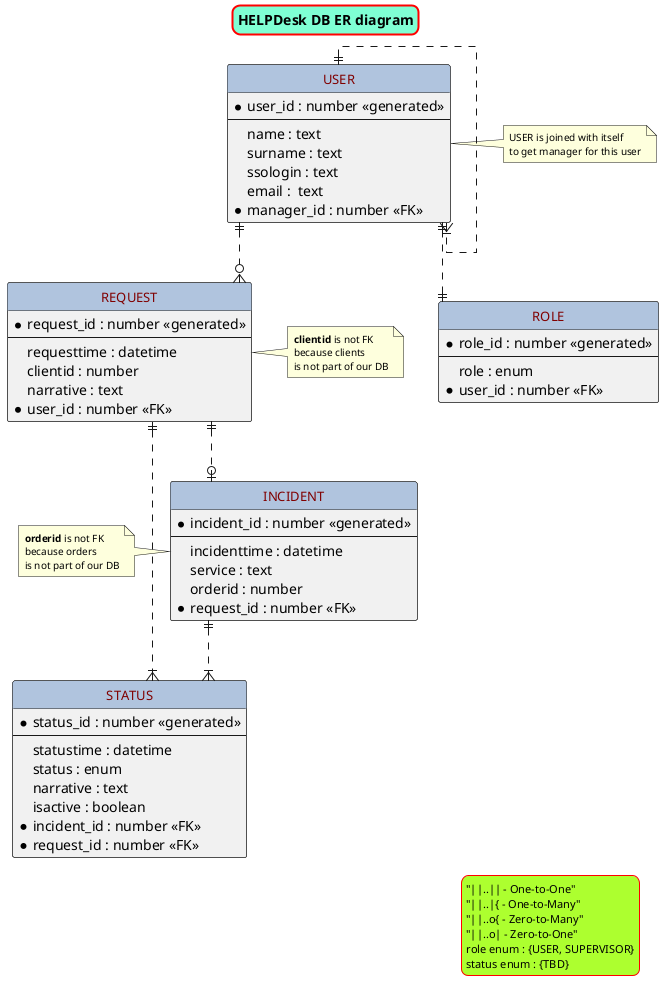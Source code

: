 @startuml
skinparam titleBorderRoundCorner 15
skinparam titleBorderThickness 2
skinparam titleBorderColor red
skinparam titleBackgroundColor Aquamarine
title HELPDesk DB ER diagram
' hide the spot
hide circle
' avoid problems with angled crows feet
skinparam linetype ortho
skinparam ClassHeaderBackgroundColor LightSteelBlue
skinparam classFontColor maroon
skinparam classFontSize 13
skinparam classFontName Aapex
skinparam NoteFontSize 10
skinparam NoteFontSName Aapex
skinparam LegendBackgroundColor GreenYellow
skinparam LegendBorderColor red
skinparam LegendFontSize 11

entity "USER" as user {
  *user_id : number <<generated>>
  --
  name : text
  surname : text
  ssologin : text
  email :  text
  *manager_id : number <<FK>>
}
note right: USER is joined with itself\nto get manager for this user
entity "ROLE" as role {
  *role_id : number <<generated>>
  --
  role : enum
  *user_id : number <<FK>>
}
'note right: One of \n{USER, SUPERVISOR}}

entity "REQUEST" as request {
  *request_id : number <<generated>>
  --
  requesttime : datetime
  clientid : number
  narrative : text
  *user_id : number <<FK>>
}
note right: **clientid** is not FK \nbecause clients \nis not part of our DB

entity "INCIDENT" as incident {
  *incident_id : number <<generated>>
  --
  incidenttime : datetime
  service : text
  orderid : number
  *request_id : number <<FK>>
}
note left: **orderid** is not FK \nbecause orders \nis not part of our DB

entity "STATUS" as status {
  *status_id : number <<generated>>
  --
  statustime : datetime
  status : enum
  narrative : text
  isactive : boolean
  *incident_id : number <<FK>>
  *request_id : number <<FK>>
}

user ||..|| role
user ||..|{ user
user ||..o{ request
request ||..o| incident
request ||..|{ status
incident ||..|{ status

legend right
"||..|| - One-to-One"
"||..|{ - One-to-Many"
"||..o{ - Zero-to-Many"
"||..o| - Zero-to-One"
role enum : {USER, SUPERVISOR}
status enum : {TBD}
endlegend

@enduml